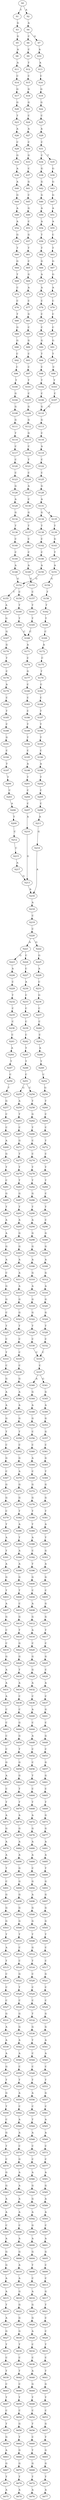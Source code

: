 strict digraph  {
	S0 -> S1 [ label = T ];
	S0 -> S2 [ label = A ];
	S1 -> S3 [ label = G ];
	S2 -> S4 [ label = A ];
	S3 -> S5 [ label = G ];
	S4 -> S6 [ label = C ];
	S4 -> S7 [ label = G ];
	S5 -> S8 [ label = A ];
	S6 -> S9 [ label = C ];
	S7 -> S10 [ label = A ];
	S8 -> S11 [ label = A ];
	S9 -> S12 [ label = T ];
	S10 -> S13 [ label = A ];
	S11 -> S14 [ label = C ];
	S12 -> S15 [ label = C ];
	S13 -> S16 [ label = C ];
	S14 -> S17 [ label = G ];
	S15 -> S18 [ label = G ];
	S16 -> S19 [ label = G ];
	S17 -> S20 [ label = G ];
	S18 -> S21 [ label = G ];
	S19 -> S22 [ label = G ];
	S20 -> S23 [ label = T ];
	S21 -> S24 [ label = C ];
	S22 -> S25 [ label = C ];
	S23 -> S26 [ label = A ];
	S24 -> S27 [ label = A ];
	S25 -> S28 [ label = A ];
	S26 -> S29 [ label = C ];
	S27 -> S30 [ label = C ];
	S28 -> S31 [ label = C ];
	S29 -> S32 [ label = G ];
	S30 -> S33 [ label = G ];
	S31 -> S34 [ label = C ];
	S31 -> S35 [ label = T ];
	S32 -> S36 [ label = A ];
	S33 -> S37 [ label = C ];
	S34 -> S38 [ label = G ];
	S35 -> S39 [ label = G ];
	S36 -> S40 [ label = A ];
	S37 -> S41 [ label = G ];
	S38 -> S42 [ label = G ];
	S39 -> S43 [ label = G ];
	S40 -> S44 [ label = G ];
	S41 -> S45 [ label = C ];
	S42 -> S46 [ label = G ];
	S43 -> S47 [ label = G ];
	S44 -> S48 [ label = A ];
	S45 -> S49 [ label = G ];
	S46 -> S50 [ label = A ];
	S47 -> S51 [ label = A ];
	S48 -> S52 [ label = A ];
	S49 -> S53 [ label = C ];
	S50 -> S54 [ label = A ];
	S51 -> S55 [ label = A ];
	S52 -> S56 [ label = G ];
	S53 -> S57 [ label = G ];
	S54 -> S58 [ label = T ];
	S55 -> S59 [ label = C ];
	S56 -> S60 [ label = T ];
	S57 -> S61 [ label = T ];
	S58 -> S62 [ label = T ];
	S59 -> S63 [ label = T ];
	S60 -> S64 [ label = G ];
	S61 -> S65 [ label = C ];
	S62 -> S66 [ label = G ];
	S63 -> S67 [ label = G ];
	S64 -> S68 [ label = T ];
	S65 -> S69 [ label = G ];
	S66 -> S70 [ label = A ];
	S67 -> S71 [ label = G ];
	S68 -> S72 [ label = C ];
	S69 -> S73 [ label = A ];
	S70 -> S74 [ label = A ];
	S71 -> S75 [ label = A ];
	S72 -> S76 [ label = C ];
	S73 -> S77 [ label = C ];
	S74 -> S78 [ label = C ];
	S75 -> S79 [ label = C ];
	S76 -> S80 [ label = T ];
	S77 -> S81 [ label = G ];
	S78 -> S82 [ label = C ];
	S79 -> S83 [ label = C ];
	S80 -> S84 [ label = G ];
	S81 -> S85 [ label = C ];
	S82 -> S86 [ label = C ];
	S83 -> S87 [ label = C ];
	S84 -> S88 [ label = G ];
	S85 -> S89 [ label = G ];
	S86 -> S90 [ label = G ];
	S87 -> S91 [ label = G ];
	S88 -> S92 [ label = C ];
	S89 -> S93 [ label = C ];
	S90 -> S94 [ label = T ];
	S91 -> S95 [ label = T ];
	S92 -> S96 [ label = C ];
	S93 -> S97 [ label = C ];
	S94 -> S98 [ label = C ];
	S95 -> S99 [ label = C ];
	S96 -> S100 [ label = T ];
	S97 -> S101 [ label = T ];
	S98 -> S102 [ label = T ];
	S99 -> S103 [ label = T ];
	S100 -> S104 [ label = G ];
	S101 -> S105 [ label = C ];
	S102 -> S106 [ label = C ];
	S103 -> S107 [ label = C ];
	S104 -> S108 [ label = G ];
	S105 -> S109 [ label = G ];
	S106 -> S110 [ label = G ];
	S107 -> S110 [ label = G ];
	S108 -> S111 [ label = G ];
	S109 -> S112 [ label = G ];
	S110 -> S113 [ label = G ];
	S111 -> S114 [ label = T ];
	S112 -> S115 [ label = G ];
	S113 -> S116 [ label = C ];
	S114 -> S117 [ label = C ];
	S115 -> S118 [ label = C ];
	S116 -> S119 [ label = A ];
	S117 -> S120 [ label = C ];
	S118 -> S121 [ label = T ];
	S119 -> S122 [ label = C ];
	S120 -> S123 [ label = C ];
	S121 -> S124 [ label = C ];
	S122 -> S125 [ label = C ];
	S123 -> S126 [ label = G ];
	S124 -> S127 [ label = A ];
	S125 -> S128 [ label = G ];
	S126 -> S129 [ label = A ];
	S127 -> S130 [ label = C ];
	S128 -> S131 [ label = A ];
	S129 -> S132 [ label = G ];
	S130 -> S133 [ label = G ];
	S131 -> S134 [ label = G ];
	S131 -> S135 [ label = A ];
	S132 -> S136 [ label = T ];
	S133 -> S137 [ label = T ];
	S134 -> S138 [ label = T ];
	S135 -> S139 [ label = T ];
	S136 -> S140 [ label = C ];
	S137 -> S141 [ label = C ];
	S138 -> S142 [ label = C ];
	S139 -> S143 [ label = G ];
	S140 -> S144 [ label = C ];
	S141 -> S145 [ label = C ];
	S142 -> S146 [ label = C ];
	S143 -> S147 [ label = T ];
	S144 -> S148 [ label = A ];
	S145 -> S149 [ label = A ];
	S146 -> S150 [ label = A ];
	S147 -> S151 [ label = A ];
	S148 -> S152 [ label = G ];
	S149 -> S153 [ label = G ];
	S150 -> S152 [ label = G ];
	S151 -> S154 [ label = G ];
	S152 -> S155 [ label = T ];
	S152 -> S156 [ label = C ];
	S153 -> S157 [ label = C ];
	S154 -> S158 [ label = T ];
	S155 -> S159 [ label = A ];
	S156 -> S160 [ label = T ];
	S157 -> S161 [ label = T ];
	S158 -> S162 [ label = T ];
	S159 -> S163 [ label = G ];
	S160 -> S164 [ label = T ];
	S161 -> S165 [ label = T ];
	S162 -> S166 [ label = T ];
	S163 -> S167 [ label = G ];
	S164 -> S168 [ label = C ];
	S165 -> S168 [ label = C ];
	S166 -> S169 [ label = C ];
	S167 -> S170 [ label = G ];
	S168 -> S171 [ label = A ];
	S169 -> S172 [ label = A ];
	S170 -> S173 [ label = T ];
	S171 -> S174 [ label = C ];
	S172 -> S175 [ label = C ];
	S173 -> S176 [ label = C ];
	S174 -> S177 [ label = G ];
	S175 -> S178 [ label = T ];
	S176 -> S179 [ label = A ];
	S177 -> S180 [ label = C ];
	S178 -> S181 [ label = C ];
	S179 -> S182 [ label = C ];
	S180 -> S183 [ label = C ];
	S181 -> S184 [ label = C ];
	S182 -> S185 [ label = T ];
	S183 -> S186 [ label = C ];
	S184 -> S187 [ label = T ];
	S185 -> S188 [ label = C ];
	S186 -> S189 [ label = T ];
	S187 -> S190 [ label = T ];
	S188 -> S191 [ label = G ];
	S189 -> S192 [ label = T ];
	S190 -> S193 [ label = T ];
	S191 -> S194 [ label = C ];
	S192 -> S195 [ label = C ];
	S193 -> S196 [ label = C ];
	S194 -> S197 [ label = T ];
	S195 -> S198 [ label = A ];
	S196 -> S199 [ label = A ];
	S197 -> S200 [ label = T ];
	S198 -> S201 [ label = T ];
	S199 -> S202 [ label = T ];
	S200 -> S203 [ label = C ];
	S201 -> S204 [ label = C ];
	S202 -> S205 [ label = C ];
	S203 -> S206 [ label = A ];
	S204 -> S207 [ label = C ];
	S205 -> S208 [ label = C ];
	S206 -> S209 [ label = T ];
	S207 -> S210 [ label = A ];
	S208 -> S211 [ label = A ];
	S209 -> S212 [ label = C ];
	S210 -> S213 [ label = G ];
	S211 -> S214 [ label = G ];
	S212 -> S215 [ label = C ];
	S213 -> S216 [ label = A ];
	S214 -> S216 [ label = A ];
	S215 -> S217 [ label = A ];
	S216 -> S218 [ label = A ];
	S217 -> S213 [ label = G ];
	S218 -> S219 [ label = C ];
	S219 -> S220 [ label = C ];
	S220 -> S221 [ label = A ];
	S220 -> S222 [ label = G ];
	S221 -> S223 [ label = G ];
	S221 -> S224 [ label = C ];
	S222 -> S225 [ label = G ];
	S223 -> S226 [ label = A ];
	S224 -> S227 [ label = C ];
	S225 -> S228 [ label = A ];
	S226 -> S229 [ label = C ];
	S227 -> S230 [ label = A ];
	S228 -> S231 [ label = C ];
	S229 -> S232 [ label = T ];
	S230 -> S233 [ label = C ];
	S231 -> S234 [ label = G ];
	S232 -> S235 [ label = C ];
	S233 -> S236 [ label = C ];
	S234 -> S237 [ label = C ];
	S235 -> S238 [ label = C ];
	S236 -> S239 [ label = C ];
	S237 -> S240 [ label = C ];
	S238 -> S241 [ label = C ];
	S239 -> S242 [ label = C ];
	S240 -> S243 [ label = C ];
	S241 -> S244 [ label = A ];
	S242 -> S245 [ label = T ];
	S243 -> S246 [ label = A ];
	S244 -> S247 [ label = T ];
	S245 -> S248 [ label = T ];
	S246 -> S249 [ label = T ];
	S247 -> S250 [ label = C ];
	S248 -> S251 [ label = C ];
	S249 -> S252 [ label = C ];
	S250 -> S253 [ label = T ];
	S251 -> S254 [ label = C ];
	S251 -> S255 [ label = G ];
	S252 -> S256 [ label = G ];
	S253 -> S257 [ label = G ];
	S254 -> S258 [ label = T ];
	S255 -> S259 [ label = A ];
	S256 -> S260 [ label = T ];
	S257 -> S261 [ label = C ];
	S258 -> S262 [ label = G ];
	S259 -> S263 [ label = T ];
	S260 -> S264 [ label = C ];
	S261 -> S265 [ label = C ];
	S262 -> S266 [ label = T ];
	S263 -> S267 [ label = C ];
	S264 -> S268 [ label = C ];
	S265 -> S269 [ label = A ];
	S266 -> S270 [ label = C ];
	S267 -> S271 [ label = G ];
	S268 -> S272 [ label = T ];
	S269 -> S273 [ label = G ];
	S270 -> S274 [ label = C ];
	S271 -> S275 [ label = T ];
	S272 -> S276 [ label = C ];
	S273 -> S277 [ label = T ];
	S274 -> S278 [ label = T ];
	S275 -> S279 [ label = T ];
	S276 -> S280 [ label = T ];
	S277 -> S281 [ label = C ];
	S278 -> S282 [ label = T ];
	S279 -> S283 [ label = T ];
	S280 -> S284 [ label = T ];
	S281 -> S285 [ label = G ];
	S282 -> S286 [ label = G ];
	S283 -> S287 [ label = G ];
	S284 -> S288 [ label = C ];
	S285 -> S289 [ label = T ];
	S286 -> S290 [ label = T ];
	S287 -> S291 [ label = T ];
	S288 -> S292 [ label = T ];
	S289 -> S293 [ label = A ];
	S290 -> S294 [ label = A ];
	S291 -> S295 [ label = A ];
	S292 -> S296 [ label = C ];
	S293 -> S297 [ label = A ];
	S294 -> S298 [ label = G ];
	S295 -> S299 [ label = G ];
	S296 -> S300 [ label = G ];
	S297 -> S301 [ label = G ];
	S298 -> S302 [ label = G ];
	S299 -> S303 [ label = G ];
	S300 -> S304 [ label = G ];
	S301 -> S305 [ label = A ];
	S302 -> S306 [ label = A ];
	S303 -> S307 [ label = A ];
	S304 -> S308 [ label = A ];
	S305 -> S309 [ label = C ];
	S306 -> S310 [ label = G ];
	S307 -> S311 [ label = A ];
	S308 -> S312 [ label = G ];
	S309 -> S313 [ label = G ];
	S310 -> S314 [ label = A ];
	S311 -> S315 [ label = A ];
	S312 -> S316 [ label = A ];
	S313 -> S317 [ label = G ];
	S314 -> S318 [ label = G ];
	S315 -> S319 [ label = G ];
	S316 -> S320 [ label = G ];
	S317 -> S321 [ label = C ];
	S318 -> S322 [ label = G ];
	S319 -> S323 [ label = G ];
	S320 -> S324 [ label = G ];
	S321 -> S325 [ label = T ];
	S322 -> S326 [ label = T ];
	S323 -> S327 [ label = T ];
	S324 -> S328 [ label = T ];
	S325 -> S329 [ label = C ];
	S326 -> S330 [ label = C ];
	S327 -> S331 [ label = C ];
	S328 -> S332 [ label = C ];
	S329 -> S333 [ label = T ];
	S330 -> S334 [ label = C ];
	S331 -> S335 [ label = C ];
	S332 -> S334 [ label = C ];
	S333 -> S336 [ label = C ];
	S334 -> S337 [ label = C ];
	S335 -> S338 [ label = C ];
	S336 -> S339 [ label = G ];
	S337 -> S340 [ label = A ];
	S337 -> S341 [ label = G ];
	S338 -> S342 [ label = G ];
	S339 -> S343 [ label = A ];
	S340 -> S344 [ label = G ];
	S341 -> S345 [ label = G ];
	S342 -> S346 [ label = A ];
	S343 -> S347 [ label = A ];
	S344 -> S348 [ label = A ];
	S345 -> S349 [ label = A ];
	S346 -> S350 [ label = A ];
	S347 -> S351 [ label = G ];
	S348 -> S352 [ label = G ];
	S349 -> S353 [ label = G ];
	S350 -> S354 [ label = G ];
	S351 -> S355 [ label = T ];
	S352 -> S356 [ label = C ];
	S353 -> S357 [ label = G ];
	S354 -> S358 [ label = T ];
	S355 -> S359 [ label = C ];
	S356 -> S360 [ label = C ];
	S357 -> S361 [ label = C ];
	S358 -> S362 [ label = C ];
	S359 -> S363 [ label = G ];
	S360 -> S364 [ label = A ];
	S361 -> S365 [ label = G ];
	S362 -> S366 [ label = G ];
	S363 -> S367 [ label = C ];
	S364 -> S368 [ label = C ];
	S365 -> S369 [ label = T ];
	S366 -> S370 [ label = A ];
	S367 -> S371 [ label = G ];
	S368 -> S372 [ label = G ];
	S369 -> S373 [ label = G ];
	S370 -> S374 [ label = G ];
	S371 -> S375 [ label = G ];
	S372 -> S376 [ label = G ];
	S373 -> S377 [ label = G ];
	S374 -> S378 [ label = G ];
	S375 -> S379 [ label = C ];
	S376 -> S380 [ label = T ];
	S377 -> S381 [ label = T ];
	S378 -> S382 [ label = T ];
	S379 -> S383 [ label = T ];
	S380 -> S384 [ label = T ];
	S381 -> S385 [ label = A ];
	S382 -> S386 [ label = A ];
	S383 -> S387 [ label = A ];
	S384 -> S388 [ label = A ];
	S385 -> S389 [ label = T ];
	S386 -> S390 [ label = T ];
	S387 -> S391 [ label = T ];
	S388 -> S392 [ label = C ];
	S389 -> S393 [ label = G ];
	S390 -> S394 [ label = A ];
	S391 -> S395 [ label = A ];
	S392 -> S396 [ label = T ];
	S393 -> S397 [ label = A ];
	S394 -> S398 [ label = A ];
	S395 -> S399 [ label = G ];
	S396 -> S400 [ label = G ];
	S397 -> S401 [ label = G ];
	S398 -> S402 [ label = G ];
	S399 -> S403 [ label = T ];
	S400 -> S404 [ label = C ];
	S401 -> S405 [ label = C ];
	S402 -> S406 [ label = T ];
	S403 -> S407 [ label = A ];
	S404 -> S408 [ label = A ];
	S405 -> S409 [ label = G ];
	S406 -> S410 [ label = C ];
	S407 -> S411 [ label = G ];
	S408 -> S412 [ label = G ];
	S409 -> S413 [ label = G ];
	S410 -> S414 [ label = G ];
	S411 -> S415 [ label = C ];
	S412 -> S416 [ label = A ];
	S413 -> S417 [ label = T ];
	S414 -> S418 [ label = T ];
	S415 -> S419 [ label = C ];
	S416 -> S420 [ label = C ];
	S417 -> S421 [ label = C ];
	S418 -> S422 [ label = G ];
	S419 -> S423 [ label = G ];
	S420 -> S424 [ label = G ];
	S421 -> S425 [ label = G ];
	S422 -> S426 [ label = G ];
	S423 -> S427 [ label = A ];
	S424 -> S428 [ label = G ];
	S425 -> S429 [ label = C ];
	S426 -> S430 [ label = T ];
	S427 -> S431 [ label = A ];
	S428 -> S432 [ label = A ];
	S429 -> S433 [ label = A ];
	S430 -> S434 [ label = A ];
	S431 -> S435 [ label = A ];
	S432 -> S436 [ label = C ];
	S433 -> S437 [ label = C ];
	S434 -> S438 [ label = C ];
	S435 -> S439 [ label = C ];
	S436 -> S440 [ label = A ];
	S437 -> S441 [ label = G ];
	S438 -> S442 [ label = C ];
	S439 -> S443 [ label = C ];
	S440 -> S444 [ label = C ];
	S441 -> S445 [ label = C ];
	S442 -> S446 [ label = G ];
	S443 -> S447 [ label = C ];
	S444 -> S448 [ label = A ];
	S445 -> S449 [ label = G ];
	S446 -> S450 [ label = G ];
	S447 -> S451 [ label = C ];
	S448 -> S452 [ label = C ];
	S449 -> S453 [ label = C ];
	S450 -> S454 [ label = T ];
	S451 -> S455 [ label = G ];
	S452 -> S456 [ label = C ];
	S453 -> S457 [ label = G ];
	S454 -> S458 [ label = G ];
	S455 -> S459 [ label = A ];
	S456 -> S460 [ label = T ];
	S457 -> S461 [ label = G ];
	S458 -> S462 [ label = G ];
	S459 -> S463 [ label = C ];
	S460 -> S464 [ label = C ];
	S461 -> S465 [ label = C ];
	S462 -> S466 [ label = T ];
	S463 -> S467 [ label = T ];
	S464 -> S468 [ label = T ];
	S465 -> S469 [ label = T ];
	S466 -> S470 [ label = T ];
	S467 -> S471 [ label = A ];
	S468 -> S472 [ label = A ];
	S469 -> S473 [ label = G ];
	S470 -> S474 [ label = A ];
	S471 -> S475 [ label = G ];
	S472 -> S476 [ label = G ];
	S473 -> S477 [ label = G ];
	S474 -> S478 [ label = G ];
	S475 -> S479 [ label = A ];
	S476 -> S480 [ label = A ];
	S477 -> S481 [ label = A ];
	S478 -> S482 [ label = A ];
	S479 -> S483 [ label = A ];
	S480 -> S484 [ label = A ];
	S481 -> S485 [ label = A ];
	S482 -> S486 [ label = A ];
	S483 -> S487 [ label = T ];
	S484 -> S488 [ label = C ];
	S485 -> S489 [ label = T ];
	S486 -> S490 [ label = G ];
	S487 -> S491 [ label = C ];
	S488 -> S492 [ label = G ];
	S489 -> S493 [ label = G ];
	S490 -> S494 [ label = G ];
	S491 -> S495 [ label = G ];
	S492 -> S496 [ label = A ];
	S493 -> S497 [ label = G ];
	S494 -> S498 [ label = G ];
	S495 -> S499 [ label = G ];
	S496 -> S500 [ label = G ];
	S497 -> S501 [ label = G ];
	S498 -> S502 [ label = G ];
	S499 -> S503 [ label = G ];
	S500 -> S504 [ label = G ];
	S501 -> S505 [ label = G ];
	S502 -> S506 [ label = G ];
	S503 -> S507 [ label = T ];
	S504 -> S508 [ label = T ];
	S505 -> S509 [ label = T ];
	S506 -> S510 [ label = T ];
	S507 -> S511 [ label = A ];
	S508 -> S512 [ label = G ];
	S509 -> S513 [ label = C ];
	S510 -> S514 [ label = C ];
	S511 -> S515 [ label = T ];
	S512 -> S516 [ label = T ];
	S513 -> S517 [ label = C ];
	S514 -> S518 [ label = C ];
	S515 -> S519 [ label = C ];
	S516 -> S520 [ label = C ];
	S517 -> S521 [ label = G ];
	S518 -> S522 [ label = G ];
	S519 -> S523 [ label = C ];
	S520 -> S524 [ label = C ];
	S521 -> S525 [ label = C ];
	S522 -> S526 [ label = T ];
	S523 -> S527 [ label = C ];
	S524 -> S528 [ label = C ];
	S525 -> S529 [ label = C ];
	S526 -> S530 [ label = C ];
	S527 -> S531 [ label = G ];
	S528 -> S532 [ label = T ];
	S529 -> S533 [ label = G ];
	S530 -> S534 [ label = G ];
	S531 -> S535 [ label = A ];
	S532 -> S536 [ label = G ];
	S533 -> S537 [ label = G ];
	S534 -> S538 [ label = G ];
	S535 -> S539 [ label = A ];
	S536 -> S540 [ label = T ];
	S537 -> S541 [ label = A ];
	S538 -> S542 [ label = A ];
	S539 -> S543 [ label = A ];
	S540 -> S544 [ label = C ];
	S541 -> S545 [ label = A ];
	S542 -> S546 [ label = A ];
	S543 -> S547 [ label = G ];
	S544 -> S548 [ label = C ];
	S545 -> S549 [ label = C ];
	S546 -> S550 [ label = C ];
	S547 -> S551 [ label = T ];
	S548 -> S552 [ label = T ];
	S549 -> S553 [ label = T ];
	S550 -> S554 [ label = T ];
	S551 -> S555 [ label = G ];
	S552 -> S556 [ label = A ];
	S553 -> S557 [ label = G ];
	S554 -> S558 [ label = A ];
	S555 -> S559 [ label = T ];
	S556 -> S560 [ label = C ];
	S557 -> S561 [ label = C ];
	S558 -> S562 [ label = C ];
	S559 -> S563 [ label = C ];
	S560 -> S564 [ label = T ];
	S561 -> S565 [ label = A ];
	S562 -> S566 [ label = A ];
	S563 -> S567 [ label = G ];
	S564 -> S568 [ label = A ];
	S565 -> S569 [ label = A ];
	S566 -> S570 [ label = A ];
	S567 -> S571 [ label = T ];
	S568 -> S572 [ label = C ];
	S569 -> S573 [ label = C ];
	S570 -> S574 [ label = C ];
	S571 -> S575 [ label = C ];
	S572 -> S576 [ label = C ];
	S573 -> S577 [ label = C ];
	S574 -> S578 [ label = G ];
	S575 -> S579 [ label = G ];
	S576 -> S580 [ label = A ];
	S577 -> S581 [ label = A ];
	S578 -> S582 [ label = A ];
	S579 -> S583 [ label = G ];
	S580 -> S584 [ label = G ];
	S581 -> S585 [ label = G ];
	S582 -> S586 [ label = A ];
	S583 -> S587 [ label = A ];
	S584 -> S588 [ label = G ];
	S585 -> S589 [ label = A ];
	S586 -> S590 [ label = A ];
	S587 -> S591 [ label = A ];
	S588 -> S592 [ label = A ];
	S589 -> S593 [ label = A ];
	S590 -> S594 [ label = A ];
	S591 -> S595 [ label = C ];
	S592 -> S596 [ label = G ];
	S593 -> S597 [ label = C ];
	S594 -> S598 [ label = C ];
	S595 -> S599 [ label = A ];
	S596 -> S600 [ label = A ];
	S597 -> S601 [ label = A ];
	S598 -> S602 [ label = A ];
	S599 -> S603 [ label = G ];
	S600 -> S604 [ label = G ];
	S601 -> S605 [ label = G ];
	S602 -> S606 [ label = G ];
	S603 -> S607 [ label = G ];
	S604 -> S608 [ label = T ];
	S605 -> S609 [ label = C ];
	S606 -> S610 [ label = A ];
	S607 -> S611 [ label = A ];
	S608 -> S612 [ label = C ];
	S609 -> S613 [ label = C ];
	S610 -> S614 [ label = A ];
	S611 -> S615 [ label = A ];
	S612 -> S616 [ label = A ];
	S613 -> S617 [ label = G ];
	S614 -> S618 [ label = G ];
	S615 -> S619 [ label = T ];
	S616 -> S620 [ label = G ];
	S617 -> S621 [ label = T ];
	S618 -> S622 [ label = G ];
	S619 -> S623 [ label = A ];
	S620 -> S624 [ label = G ];
	S621 -> S625 [ label = C ];
	S622 -> S626 [ label = G ];
	S623 -> S627 [ label = G ];
	S624 -> S628 [ label = A ];
	S625 -> S629 [ label = C ];
	S626 -> S630 [ label = G ];
	S627 -> S631 [ label = T ];
	S628 -> S632 [ label = C ];
	S629 -> S633 [ label = T ];
	S630 -> S634 [ label = T ];
	S631 -> S635 [ label = C ];
	S632 -> S636 [ label = C ];
	S633 -> S637 [ label = C ];
	S634 -> S638 [ label = C ];
	S635 -> S639 [ label = T ];
	S636 -> S640 [ label = A ];
	S637 -> S641 [ label = T ];
	S638 -> S642 [ label = T ];
	S639 -> S643 [ label = C ];
	S640 -> S644 [ label = G ];
	S641 -> S645 [ label = G ];
	S642 -> S646 [ label = C ];
	S643 -> S647 [ label = T ];
	S644 -> S648 [ label = T ];
	S645 -> S649 [ label = T ];
	S646 -> S650 [ label = T ];
	S647 -> S651 [ label = C ];
	S648 -> S652 [ label = C ];
	S649 -> S653 [ label = C ];
	S650 -> S654 [ label = C ];
	S651 -> S655 [ label = T ];
	S652 -> S656 [ label = T ];
	S653 -> S657 [ label = G ];
	S654 -> S658 [ label = G ];
	S655 -> S659 [ label = G ];
	S656 -> S660 [ label = C ];
	S657 -> S661 [ label = T ];
	S658 -> S662 [ label = T ];
	S659 -> S663 [ label = A ];
	S660 -> S664 [ label = T ];
	S661 -> S665 [ label = G ];
	S662 -> S666 [ label = G ];
	S663 -> S667 [ label = G ];
	S664 -> S668 [ label = G ];
	S665 -> S669 [ label = G ];
	S666 -> S670 [ label = G ];
	S667 -> S671 [ label = T ];
	S668 -> S672 [ label = T ];
	S669 -> S673 [ label = T ];
	S670 -> S674 [ label = T ];
	S671 -> S675 [ label = A ];
	S672 -> S676 [ label = A ];
	S673 -> S677 [ label = A ];
	S674 -> S678 [ label = A ];
}
